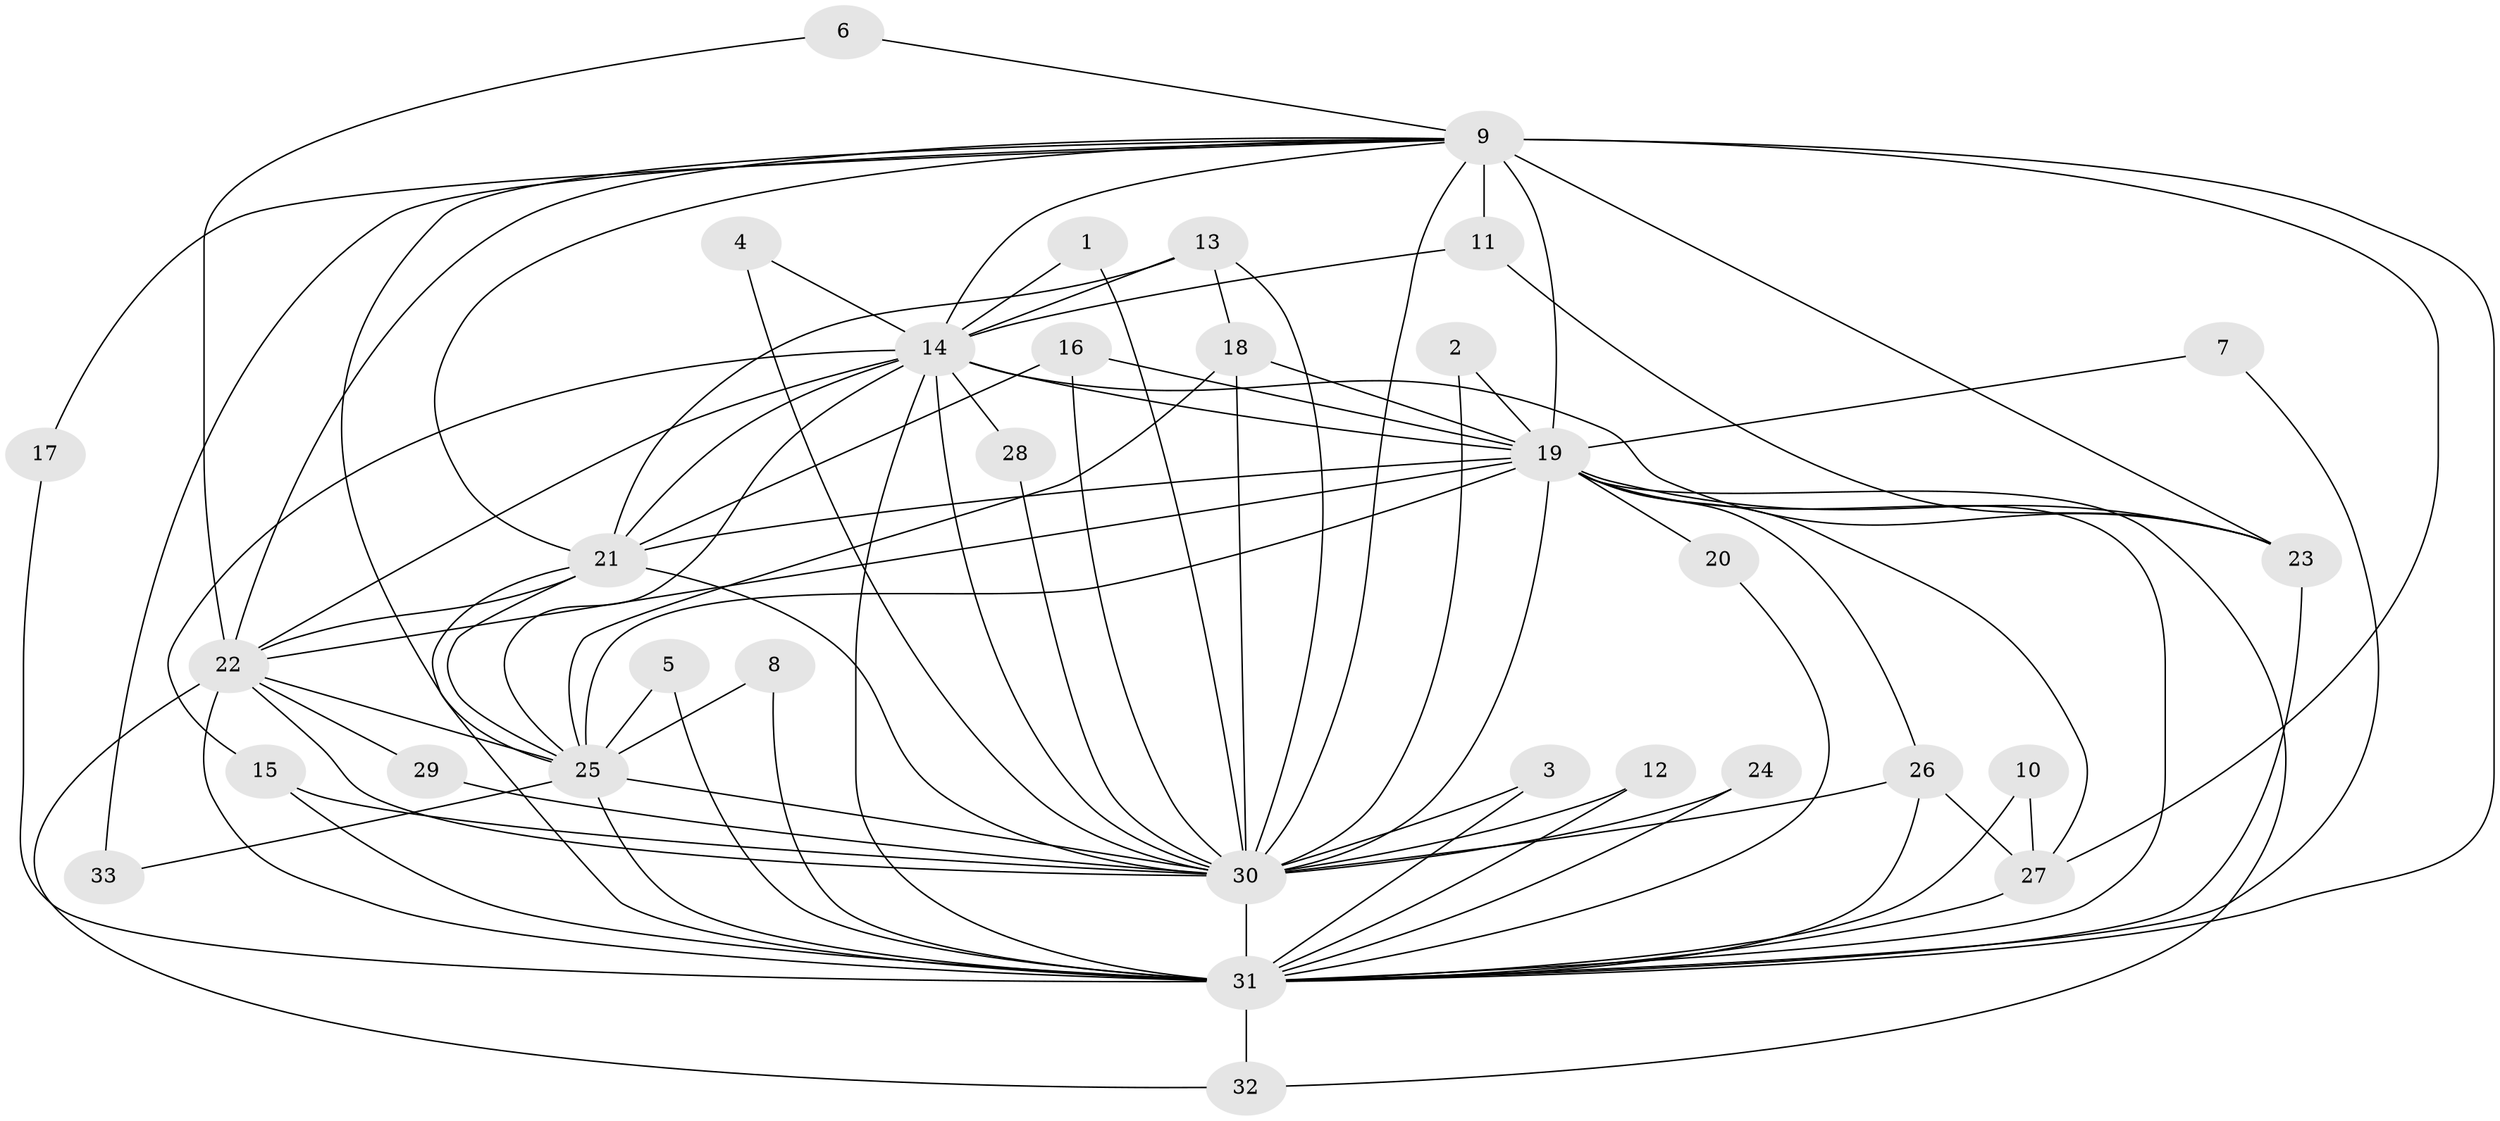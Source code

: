 // original degree distribution, {19: 0.045454545454545456, 17: 0.015151515151515152, 21: 0.015151515151515152, 13: 0.015151515151515152, 14: 0.015151515151515152, 26: 0.015151515151515152, 15: 0.015151515151515152, 16: 0.015151515151515152, 3: 0.12121212121212122, 4: 0.09090909090909091, 2: 0.6212121212121212, 5: 0.015151515151515152}
// Generated by graph-tools (version 1.1) at 2025/49/03/09/25 03:49:44]
// undirected, 33 vertices, 90 edges
graph export_dot {
graph [start="1"]
  node [color=gray90,style=filled];
  1;
  2;
  3;
  4;
  5;
  6;
  7;
  8;
  9;
  10;
  11;
  12;
  13;
  14;
  15;
  16;
  17;
  18;
  19;
  20;
  21;
  22;
  23;
  24;
  25;
  26;
  27;
  28;
  29;
  30;
  31;
  32;
  33;
  1 -- 14 [weight=1.0];
  1 -- 30 [weight=1.0];
  2 -- 19 [weight=1.0];
  2 -- 30 [weight=1.0];
  3 -- 30 [weight=1.0];
  3 -- 31 [weight=1.0];
  4 -- 14 [weight=1.0];
  4 -- 30 [weight=1.0];
  5 -- 25 [weight=1.0];
  5 -- 31 [weight=1.0];
  6 -- 9 [weight=1.0];
  6 -- 22 [weight=1.0];
  7 -- 19 [weight=1.0];
  7 -- 31 [weight=1.0];
  8 -- 25 [weight=1.0];
  8 -- 31 [weight=1.0];
  9 -- 11 [weight=2.0];
  9 -- 14 [weight=1.0];
  9 -- 17 [weight=1.0];
  9 -- 19 [weight=5.0];
  9 -- 21 [weight=1.0];
  9 -- 22 [weight=1.0];
  9 -- 23 [weight=1.0];
  9 -- 25 [weight=1.0];
  9 -- 27 [weight=1.0];
  9 -- 30 [weight=2.0];
  9 -- 31 [weight=2.0];
  9 -- 33 [weight=1.0];
  10 -- 27 [weight=1.0];
  10 -- 31 [weight=1.0];
  11 -- 14 [weight=1.0];
  11 -- 23 [weight=1.0];
  12 -- 30 [weight=1.0];
  12 -- 31 [weight=1.0];
  13 -- 14 [weight=1.0];
  13 -- 18 [weight=1.0];
  13 -- 21 [weight=1.0];
  13 -- 30 [weight=1.0];
  14 -- 15 [weight=1.0];
  14 -- 19 [weight=2.0];
  14 -- 21 [weight=2.0];
  14 -- 22 [weight=1.0];
  14 -- 23 [weight=1.0];
  14 -- 25 [weight=2.0];
  14 -- 28 [weight=1.0];
  14 -- 30 [weight=2.0];
  14 -- 31 [weight=2.0];
  15 -- 30 [weight=1.0];
  15 -- 31 [weight=1.0];
  16 -- 19 [weight=1.0];
  16 -- 21 [weight=1.0];
  16 -- 30 [weight=1.0];
  17 -- 31 [weight=1.0];
  18 -- 19 [weight=1.0];
  18 -- 25 [weight=1.0];
  18 -- 30 [weight=1.0];
  19 -- 20 [weight=1.0];
  19 -- 21 [weight=2.0];
  19 -- 22 [weight=2.0];
  19 -- 23 [weight=1.0];
  19 -- 25 [weight=2.0];
  19 -- 26 [weight=1.0];
  19 -- 27 [weight=1.0];
  19 -- 30 [weight=3.0];
  19 -- 31 [weight=4.0];
  19 -- 32 [weight=1.0];
  20 -- 31 [weight=1.0];
  21 -- 22 [weight=1.0];
  21 -- 25 [weight=1.0];
  21 -- 30 [weight=1.0];
  21 -- 31 [weight=3.0];
  22 -- 25 [weight=2.0];
  22 -- 29 [weight=1.0];
  22 -- 30 [weight=2.0];
  22 -- 31 [weight=3.0];
  22 -- 32 [weight=1.0];
  23 -- 31 [weight=1.0];
  24 -- 30 [weight=1.0];
  24 -- 31 [weight=1.0];
  25 -- 30 [weight=1.0];
  25 -- 31 [weight=2.0];
  25 -- 33 [weight=1.0];
  26 -- 27 [weight=1.0];
  26 -- 30 [weight=1.0];
  26 -- 31 [weight=1.0];
  27 -- 31 [weight=1.0];
  28 -- 30 [weight=1.0];
  29 -- 30 [weight=1.0];
  30 -- 31 [weight=2.0];
  31 -- 32 [weight=2.0];
}
